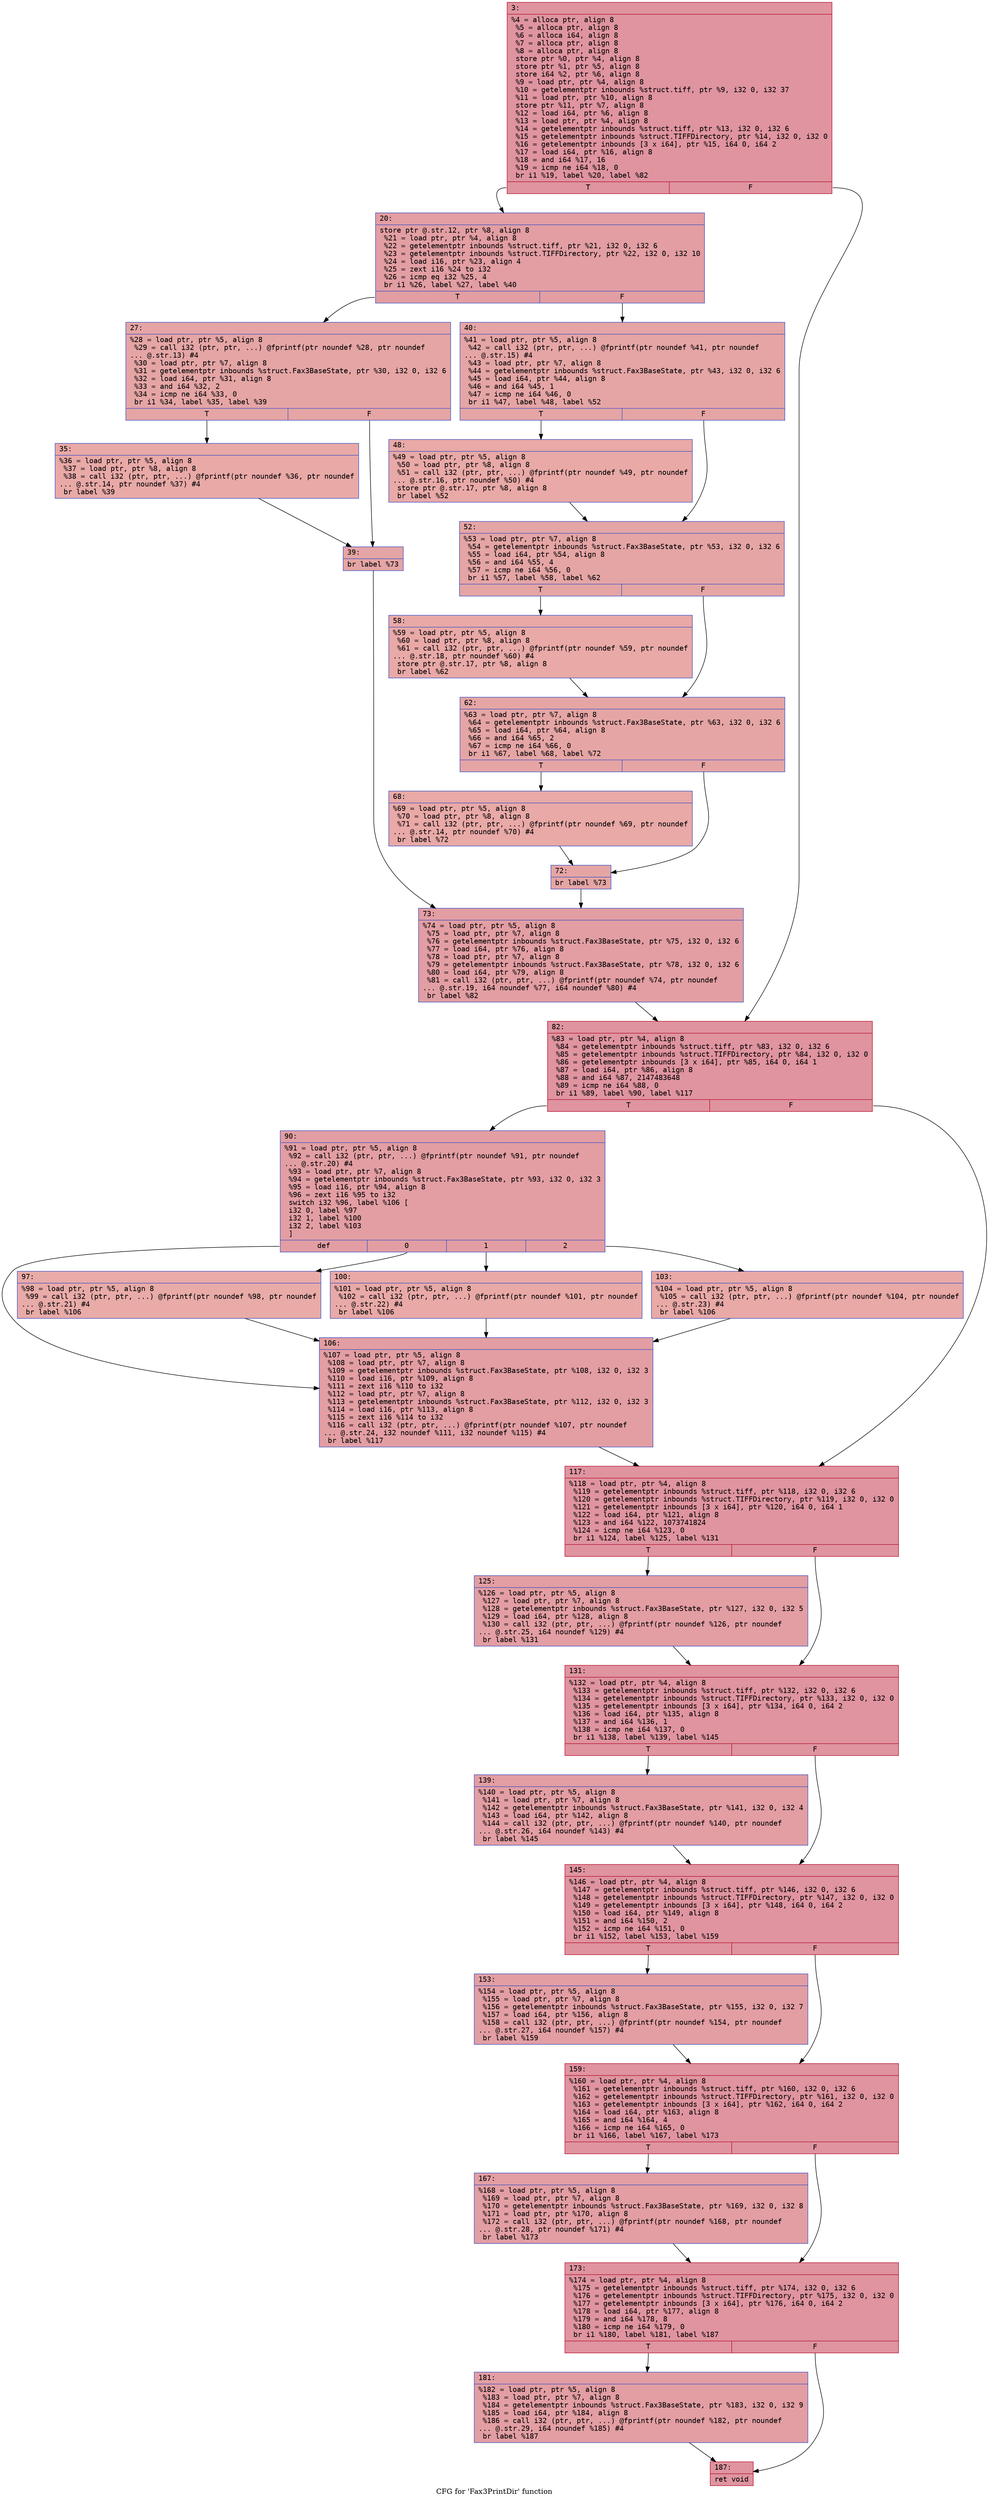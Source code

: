 digraph "CFG for 'Fax3PrintDir' function" {
	label="CFG for 'Fax3PrintDir' function";

	Node0x6000005fdfe0 [shape=record,color="#b70d28ff", style=filled, fillcolor="#b70d2870" fontname="Courier",label="{3:\l|  %4 = alloca ptr, align 8\l  %5 = alloca ptr, align 8\l  %6 = alloca i64, align 8\l  %7 = alloca ptr, align 8\l  %8 = alloca ptr, align 8\l  store ptr %0, ptr %4, align 8\l  store ptr %1, ptr %5, align 8\l  store i64 %2, ptr %6, align 8\l  %9 = load ptr, ptr %4, align 8\l  %10 = getelementptr inbounds %struct.tiff, ptr %9, i32 0, i32 37\l  %11 = load ptr, ptr %10, align 8\l  store ptr %11, ptr %7, align 8\l  %12 = load i64, ptr %6, align 8\l  %13 = load ptr, ptr %4, align 8\l  %14 = getelementptr inbounds %struct.tiff, ptr %13, i32 0, i32 6\l  %15 = getelementptr inbounds %struct.TIFFDirectory, ptr %14, i32 0, i32 0\l  %16 = getelementptr inbounds [3 x i64], ptr %15, i64 0, i64 2\l  %17 = load i64, ptr %16, align 8\l  %18 = and i64 %17, 16\l  %19 = icmp ne i64 %18, 0\l  br i1 %19, label %20, label %82\l|{<s0>T|<s1>F}}"];
	Node0x6000005fdfe0:s0 -> Node0x6000005fe030[tooltip="3 -> 20\nProbability 50.00%" ];
	Node0x6000005fdfe0:s1 -> Node0x6000005fe3f0[tooltip="3 -> 82\nProbability 50.00%" ];
	Node0x6000005fe030 [shape=record,color="#3d50c3ff", style=filled, fillcolor="#be242e70" fontname="Courier",label="{20:\l|  store ptr @.str.12, ptr %8, align 8\l  %21 = load ptr, ptr %4, align 8\l  %22 = getelementptr inbounds %struct.tiff, ptr %21, i32 0, i32 6\l  %23 = getelementptr inbounds %struct.TIFFDirectory, ptr %22, i32 0, i32 10\l  %24 = load i16, ptr %23, align 4\l  %25 = zext i16 %24 to i32\l  %26 = icmp eq i32 %25, 4\l  br i1 %26, label %27, label %40\l|{<s0>T|<s1>F}}"];
	Node0x6000005fe030:s0 -> Node0x6000005fe080[tooltip="20 -> 27\nProbability 50.00%" ];
	Node0x6000005fe030:s1 -> Node0x6000005fe170[tooltip="20 -> 40\nProbability 50.00%" ];
	Node0x6000005fe080 [shape=record,color="#3d50c3ff", style=filled, fillcolor="#c5333470" fontname="Courier",label="{27:\l|  %28 = load ptr, ptr %5, align 8\l  %29 = call i32 (ptr, ptr, ...) @fprintf(ptr noundef %28, ptr noundef\l... @.str.13) #4\l  %30 = load ptr, ptr %7, align 8\l  %31 = getelementptr inbounds %struct.Fax3BaseState, ptr %30, i32 0, i32 6\l  %32 = load i64, ptr %31, align 8\l  %33 = and i64 %32, 2\l  %34 = icmp ne i64 %33, 0\l  br i1 %34, label %35, label %39\l|{<s0>T|<s1>F}}"];
	Node0x6000005fe080:s0 -> Node0x6000005fe0d0[tooltip="27 -> 35\nProbability 50.00%" ];
	Node0x6000005fe080:s1 -> Node0x6000005fe120[tooltip="27 -> 39\nProbability 50.00%" ];
	Node0x6000005fe0d0 [shape=record,color="#3d50c3ff", style=filled, fillcolor="#ca3b3770" fontname="Courier",label="{35:\l|  %36 = load ptr, ptr %5, align 8\l  %37 = load ptr, ptr %8, align 8\l  %38 = call i32 (ptr, ptr, ...) @fprintf(ptr noundef %36, ptr noundef\l... @.str.14, ptr noundef %37) #4\l  br label %39\l}"];
	Node0x6000005fe0d0 -> Node0x6000005fe120[tooltip="35 -> 39\nProbability 100.00%" ];
	Node0x6000005fe120 [shape=record,color="#3d50c3ff", style=filled, fillcolor="#c5333470" fontname="Courier",label="{39:\l|  br label %73\l}"];
	Node0x6000005fe120 -> Node0x6000005fe3a0[tooltip="39 -> 73\nProbability 100.00%" ];
	Node0x6000005fe170 [shape=record,color="#3d50c3ff", style=filled, fillcolor="#c5333470" fontname="Courier",label="{40:\l|  %41 = load ptr, ptr %5, align 8\l  %42 = call i32 (ptr, ptr, ...) @fprintf(ptr noundef %41, ptr noundef\l... @.str.15) #4\l  %43 = load ptr, ptr %7, align 8\l  %44 = getelementptr inbounds %struct.Fax3BaseState, ptr %43, i32 0, i32 6\l  %45 = load i64, ptr %44, align 8\l  %46 = and i64 %45, 1\l  %47 = icmp ne i64 %46, 0\l  br i1 %47, label %48, label %52\l|{<s0>T|<s1>F}}"];
	Node0x6000005fe170:s0 -> Node0x6000005fe1c0[tooltip="40 -> 48\nProbability 50.00%" ];
	Node0x6000005fe170:s1 -> Node0x6000005fe210[tooltip="40 -> 52\nProbability 50.00%" ];
	Node0x6000005fe1c0 [shape=record,color="#3d50c3ff", style=filled, fillcolor="#ca3b3770" fontname="Courier",label="{48:\l|  %49 = load ptr, ptr %5, align 8\l  %50 = load ptr, ptr %8, align 8\l  %51 = call i32 (ptr, ptr, ...) @fprintf(ptr noundef %49, ptr noundef\l... @.str.16, ptr noundef %50) #4\l  store ptr @.str.17, ptr %8, align 8\l  br label %52\l}"];
	Node0x6000005fe1c0 -> Node0x6000005fe210[tooltip="48 -> 52\nProbability 100.00%" ];
	Node0x6000005fe210 [shape=record,color="#3d50c3ff", style=filled, fillcolor="#c5333470" fontname="Courier",label="{52:\l|  %53 = load ptr, ptr %7, align 8\l  %54 = getelementptr inbounds %struct.Fax3BaseState, ptr %53, i32 0, i32 6\l  %55 = load i64, ptr %54, align 8\l  %56 = and i64 %55, 4\l  %57 = icmp ne i64 %56, 0\l  br i1 %57, label %58, label %62\l|{<s0>T|<s1>F}}"];
	Node0x6000005fe210:s0 -> Node0x6000005fe260[tooltip="52 -> 58\nProbability 50.00%" ];
	Node0x6000005fe210:s1 -> Node0x6000005fe2b0[tooltip="52 -> 62\nProbability 50.00%" ];
	Node0x6000005fe260 [shape=record,color="#3d50c3ff", style=filled, fillcolor="#ca3b3770" fontname="Courier",label="{58:\l|  %59 = load ptr, ptr %5, align 8\l  %60 = load ptr, ptr %8, align 8\l  %61 = call i32 (ptr, ptr, ...) @fprintf(ptr noundef %59, ptr noundef\l... @.str.18, ptr noundef %60) #4\l  store ptr @.str.17, ptr %8, align 8\l  br label %62\l}"];
	Node0x6000005fe260 -> Node0x6000005fe2b0[tooltip="58 -> 62\nProbability 100.00%" ];
	Node0x6000005fe2b0 [shape=record,color="#3d50c3ff", style=filled, fillcolor="#c5333470" fontname="Courier",label="{62:\l|  %63 = load ptr, ptr %7, align 8\l  %64 = getelementptr inbounds %struct.Fax3BaseState, ptr %63, i32 0, i32 6\l  %65 = load i64, ptr %64, align 8\l  %66 = and i64 %65, 2\l  %67 = icmp ne i64 %66, 0\l  br i1 %67, label %68, label %72\l|{<s0>T|<s1>F}}"];
	Node0x6000005fe2b0:s0 -> Node0x6000005fe300[tooltip="62 -> 68\nProbability 50.00%" ];
	Node0x6000005fe2b0:s1 -> Node0x6000005fe350[tooltip="62 -> 72\nProbability 50.00%" ];
	Node0x6000005fe300 [shape=record,color="#3d50c3ff", style=filled, fillcolor="#ca3b3770" fontname="Courier",label="{68:\l|  %69 = load ptr, ptr %5, align 8\l  %70 = load ptr, ptr %8, align 8\l  %71 = call i32 (ptr, ptr, ...) @fprintf(ptr noundef %69, ptr noundef\l... @.str.14, ptr noundef %70) #4\l  br label %72\l}"];
	Node0x6000005fe300 -> Node0x6000005fe350[tooltip="68 -> 72\nProbability 100.00%" ];
	Node0x6000005fe350 [shape=record,color="#3d50c3ff", style=filled, fillcolor="#c5333470" fontname="Courier",label="{72:\l|  br label %73\l}"];
	Node0x6000005fe350 -> Node0x6000005fe3a0[tooltip="72 -> 73\nProbability 100.00%" ];
	Node0x6000005fe3a0 [shape=record,color="#3d50c3ff", style=filled, fillcolor="#be242e70" fontname="Courier",label="{73:\l|  %74 = load ptr, ptr %5, align 8\l  %75 = load ptr, ptr %7, align 8\l  %76 = getelementptr inbounds %struct.Fax3BaseState, ptr %75, i32 0, i32 6\l  %77 = load i64, ptr %76, align 8\l  %78 = load ptr, ptr %7, align 8\l  %79 = getelementptr inbounds %struct.Fax3BaseState, ptr %78, i32 0, i32 6\l  %80 = load i64, ptr %79, align 8\l  %81 = call i32 (ptr, ptr, ...) @fprintf(ptr noundef %74, ptr noundef\l... @.str.19, i64 noundef %77, i64 noundef %80) #4\l  br label %82\l}"];
	Node0x6000005fe3a0 -> Node0x6000005fe3f0[tooltip="73 -> 82\nProbability 100.00%" ];
	Node0x6000005fe3f0 [shape=record,color="#b70d28ff", style=filled, fillcolor="#b70d2870" fontname="Courier",label="{82:\l|  %83 = load ptr, ptr %4, align 8\l  %84 = getelementptr inbounds %struct.tiff, ptr %83, i32 0, i32 6\l  %85 = getelementptr inbounds %struct.TIFFDirectory, ptr %84, i32 0, i32 0\l  %86 = getelementptr inbounds [3 x i64], ptr %85, i64 0, i64 1\l  %87 = load i64, ptr %86, align 8\l  %88 = and i64 %87, 2147483648\l  %89 = icmp ne i64 %88, 0\l  br i1 %89, label %90, label %117\l|{<s0>T|<s1>F}}"];
	Node0x6000005fe3f0:s0 -> Node0x6000005fe440[tooltip="82 -> 90\nProbability 50.00%" ];
	Node0x6000005fe3f0:s1 -> Node0x6000005fe5d0[tooltip="82 -> 117\nProbability 50.00%" ];
	Node0x6000005fe440 [shape=record,color="#3d50c3ff", style=filled, fillcolor="#be242e70" fontname="Courier",label="{90:\l|  %91 = load ptr, ptr %5, align 8\l  %92 = call i32 (ptr, ptr, ...) @fprintf(ptr noundef %91, ptr noundef\l... @.str.20) #4\l  %93 = load ptr, ptr %7, align 8\l  %94 = getelementptr inbounds %struct.Fax3BaseState, ptr %93, i32 0, i32 3\l  %95 = load i16, ptr %94, align 8\l  %96 = zext i16 %95 to i32\l  switch i32 %96, label %106 [\l    i32 0, label %97\l    i32 1, label %100\l    i32 2, label %103\l  ]\l|{<s0>def|<s1>0|<s2>1|<s3>2}}"];
	Node0x6000005fe440:s0 -> Node0x6000005fe580[tooltip="90 -> 106\nProbability 25.00%" ];
	Node0x6000005fe440:s1 -> Node0x6000005fe490[tooltip="90 -> 97\nProbability 25.00%" ];
	Node0x6000005fe440:s2 -> Node0x6000005fe4e0[tooltip="90 -> 100\nProbability 25.00%" ];
	Node0x6000005fe440:s3 -> Node0x6000005fe530[tooltip="90 -> 103\nProbability 25.00%" ];
	Node0x6000005fe490 [shape=record,color="#3d50c3ff", style=filled, fillcolor="#cc403a70" fontname="Courier",label="{97:\l|  %98 = load ptr, ptr %5, align 8\l  %99 = call i32 (ptr, ptr, ...) @fprintf(ptr noundef %98, ptr noundef\l... @.str.21) #4\l  br label %106\l}"];
	Node0x6000005fe490 -> Node0x6000005fe580[tooltip="97 -> 106\nProbability 100.00%" ];
	Node0x6000005fe4e0 [shape=record,color="#3d50c3ff", style=filled, fillcolor="#ca3b3770" fontname="Courier",label="{100:\l|  %101 = load ptr, ptr %5, align 8\l  %102 = call i32 (ptr, ptr, ...) @fprintf(ptr noundef %101, ptr noundef\l... @.str.22) #4\l  br label %106\l}"];
	Node0x6000005fe4e0 -> Node0x6000005fe580[tooltip="100 -> 106\nProbability 100.00%" ];
	Node0x6000005fe530 [shape=record,color="#3d50c3ff", style=filled, fillcolor="#ca3b3770" fontname="Courier",label="{103:\l|  %104 = load ptr, ptr %5, align 8\l  %105 = call i32 (ptr, ptr, ...) @fprintf(ptr noundef %104, ptr noundef\l... @.str.23) #4\l  br label %106\l}"];
	Node0x6000005fe530 -> Node0x6000005fe580[tooltip="103 -> 106\nProbability 100.00%" ];
	Node0x6000005fe580 [shape=record,color="#3d50c3ff", style=filled, fillcolor="#be242e70" fontname="Courier",label="{106:\l|  %107 = load ptr, ptr %5, align 8\l  %108 = load ptr, ptr %7, align 8\l  %109 = getelementptr inbounds %struct.Fax3BaseState, ptr %108, i32 0, i32 3\l  %110 = load i16, ptr %109, align 8\l  %111 = zext i16 %110 to i32\l  %112 = load ptr, ptr %7, align 8\l  %113 = getelementptr inbounds %struct.Fax3BaseState, ptr %112, i32 0, i32 3\l  %114 = load i16, ptr %113, align 8\l  %115 = zext i16 %114 to i32\l  %116 = call i32 (ptr, ptr, ...) @fprintf(ptr noundef %107, ptr noundef\l... @.str.24, i32 noundef %111, i32 noundef %115) #4\l  br label %117\l}"];
	Node0x6000005fe580 -> Node0x6000005fe5d0[tooltip="106 -> 117\nProbability 100.00%" ];
	Node0x6000005fe5d0 [shape=record,color="#b70d28ff", style=filled, fillcolor="#b70d2870" fontname="Courier",label="{117:\l|  %118 = load ptr, ptr %4, align 8\l  %119 = getelementptr inbounds %struct.tiff, ptr %118, i32 0, i32 6\l  %120 = getelementptr inbounds %struct.TIFFDirectory, ptr %119, i32 0, i32 0\l  %121 = getelementptr inbounds [3 x i64], ptr %120, i64 0, i64 1\l  %122 = load i64, ptr %121, align 8\l  %123 = and i64 %122, 1073741824\l  %124 = icmp ne i64 %123, 0\l  br i1 %124, label %125, label %131\l|{<s0>T|<s1>F}}"];
	Node0x6000005fe5d0:s0 -> Node0x6000005fe620[tooltip="117 -> 125\nProbability 50.00%" ];
	Node0x6000005fe5d0:s1 -> Node0x6000005fe670[tooltip="117 -> 131\nProbability 50.00%" ];
	Node0x6000005fe620 [shape=record,color="#3d50c3ff", style=filled, fillcolor="#be242e70" fontname="Courier",label="{125:\l|  %126 = load ptr, ptr %5, align 8\l  %127 = load ptr, ptr %7, align 8\l  %128 = getelementptr inbounds %struct.Fax3BaseState, ptr %127, i32 0, i32 5\l  %129 = load i64, ptr %128, align 8\l  %130 = call i32 (ptr, ptr, ...) @fprintf(ptr noundef %126, ptr noundef\l... @.str.25, i64 noundef %129) #4\l  br label %131\l}"];
	Node0x6000005fe620 -> Node0x6000005fe670[tooltip="125 -> 131\nProbability 100.00%" ];
	Node0x6000005fe670 [shape=record,color="#b70d28ff", style=filled, fillcolor="#b70d2870" fontname="Courier",label="{131:\l|  %132 = load ptr, ptr %4, align 8\l  %133 = getelementptr inbounds %struct.tiff, ptr %132, i32 0, i32 6\l  %134 = getelementptr inbounds %struct.TIFFDirectory, ptr %133, i32 0, i32 0\l  %135 = getelementptr inbounds [3 x i64], ptr %134, i64 0, i64 2\l  %136 = load i64, ptr %135, align 8\l  %137 = and i64 %136, 1\l  %138 = icmp ne i64 %137, 0\l  br i1 %138, label %139, label %145\l|{<s0>T|<s1>F}}"];
	Node0x6000005fe670:s0 -> Node0x6000005fe6c0[tooltip="131 -> 139\nProbability 50.00%" ];
	Node0x6000005fe670:s1 -> Node0x6000005fe710[tooltip="131 -> 145\nProbability 50.00%" ];
	Node0x6000005fe6c0 [shape=record,color="#3d50c3ff", style=filled, fillcolor="#be242e70" fontname="Courier",label="{139:\l|  %140 = load ptr, ptr %5, align 8\l  %141 = load ptr, ptr %7, align 8\l  %142 = getelementptr inbounds %struct.Fax3BaseState, ptr %141, i32 0, i32 4\l  %143 = load i64, ptr %142, align 8\l  %144 = call i32 (ptr, ptr, ...) @fprintf(ptr noundef %140, ptr noundef\l... @.str.26, i64 noundef %143) #4\l  br label %145\l}"];
	Node0x6000005fe6c0 -> Node0x6000005fe710[tooltip="139 -> 145\nProbability 100.00%" ];
	Node0x6000005fe710 [shape=record,color="#b70d28ff", style=filled, fillcolor="#b70d2870" fontname="Courier",label="{145:\l|  %146 = load ptr, ptr %4, align 8\l  %147 = getelementptr inbounds %struct.tiff, ptr %146, i32 0, i32 6\l  %148 = getelementptr inbounds %struct.TIFFDirectory, ptr %147, i32 0, i32 0\l  %149 = getelementptr inbounds [3 x i64], ptr %148, i64 0, i64 2\l  %150 = load i64, ptr %149, align 8\l  %151 = and i64 %150, 2\l  %152 = icmp ne i64 %151, 0\l  br i1 %152, label %153, label %159\l|{<s0>T|<s1>F}}"];
	Node0x6000005fe710:s0 -> Node0x6000005fe760[tooltip="145 -> 153\nProbability 50.00%" ];
	Node0x6000005fe710:s1 -> Node0x6000005fe7b0[tooltip="145 -> 159\nProbability 50.00%" ];
	Node0x6000005fe760 [shape=record,color="#3d50c3ff", style=filled, fillcolor="#be242e70" fontname="Courier",label="{153:\l|  %154 = load ptr, ptr %5, align 8\l  %155 = load ptr, ptr %7, align 8\l  %156 = getelementptr inbounds %struct.Fax3BaseState, ptr %155, i32 0, i32 7\l  %157 = load i64, ptr %156, align 8\l  %158 = call i32 (ptr, ptr, ...) @fprintf(ptr noundef %154, ptr noundef\l... @.str.27, i64 noundef %157) #4\l  br label %159\l}"];
	Node0x6000005fe760 -> Node0x6000005fe7b0[tooltip="153 -> 159\nProbability 100.00%" ];
	Node0x6000005fe7b0 [shape=record,color="#b70d28ff", style=filled, fillcolor="#b70d2870" fontname="Courier",label="{159:\l|  %160 = load ptr, ptr %4, align 8\l  %161 = getelementptr inbounds %struct.tiff, ptr %160, i32 0, i32 6\l  %162 = getelementptr inbounds %struct.TIFFDirectory, ptr %161, i32 0, i32 0\l  %163 = getelementptr inbounds [3 x i64], ptr %162, i64 0, i64 2\l  %164 = load i64, ptr %163, align 8\l  %165 = and i64 %164, 4\l  %166 = icmp ne i64 %165, 0\l  br i1 %166, label %167, label %173\l|{<s0>T|<s1>F}}"];
	Node0x6000005fe7b0:s0 -> Node0x6000005fe800[tooltip="159 -> 167\nProbability 50.00%" ];
	Node0x6000005fe7b0:s1 -> Node0x6000005fe850[tooltip="159 -> 173\nProbability 50.00%" ];
	Node0x6000005fe800 [shape=record,color="#3d50c3ff", style=filled, fillcolor="#be242e70" fontname="Courier",label="{167:\l|  %168 = load ptr, ptr %5, align 8\l  %169 = load ptr, ptr %7, align 8\l  %170 = getelementptr inbounds %struct.Fax3BaseState, ptr %169, i32 0, i32 8\l  %171 = load ptr, ptr %170, align 8\l  %172 = call i32 (ptr, ptr, ...) @fprintf(ptr noundef %168, ptr noundef\l... @.str.28, ptr noundef %171) #4\l  br label %173\l}"];
	Node0x6000005fe800 -> Node0x6000005fe850[tooltip="167 -> 173\nProbability 100.00%" ];
	Node0x6000005fe850 [shape=record,color="#b70d28ff", style=filled, fillcolor="#b70d2870" fontname="Courier",label="{173:\l|  %174 = load ptr, ptr %4, align 8\l  %175 = getelementptr inbounds %struct.tiff, ptr %174, i32 0, i32 6\l  %176 = getelementptr inbounds %struct.TIFFDirectory, ptr %175, i32 0, i32 0\l  %177 = getelementptr inbounds [3 x i64], ptr %176, i64 0, i64 2\l  %178 = load i64, ptr %177, align 8\l  %179 = and i64 %178, 8\l  %180 = icmp ne i64 %179, 0\l  br i1 %180, label %181, label %187\l|{<s0>T|<s1>F}}"];
	Node0x6000005fe850:s0 -> Node0x6000005fe8a0[tooltip="173 -> 181\nProbability 50.00%" ];
	Node0x6000005fe850:s1 -> Node0x6000005fe8f0[tooltip="173 -> 187\nProbability 50.00%" ];
	Node0x6000005fe8a0 [shape=record,color="#3d50c3ff", style=filled, fillcolor="#be242e70" fontname="Courier",label="{181:\l|  %182 = load ptr, ptr %5, align 8\l  %183 = load ptr, ptr %7, align 8\l  %184 = getelementptr inbounds %struct.Fax3BaseState, ptr %183, i32 0, i32 9\l  %185 = load i64, ptr %184, align 8\l  %186 = call i32 (ptr, ptr, ...) @fprintf(ptr noundef %182, ptr noundef\l... @.str.29, i64 noundef %185) #4\l  br label %187\l}"];
	Node0x6000005fe8a0 -> Node0x6000005fe8f0[tooltip="181 -> 187\nProbability 100.00%" ];
	Node0x6000005fe8f0 [shape=record,color="#b70d28ff", style=filled, fillcolor="#b70d2870" fontname="Courier",label="{187:\l|  ret void\l}"];
}
